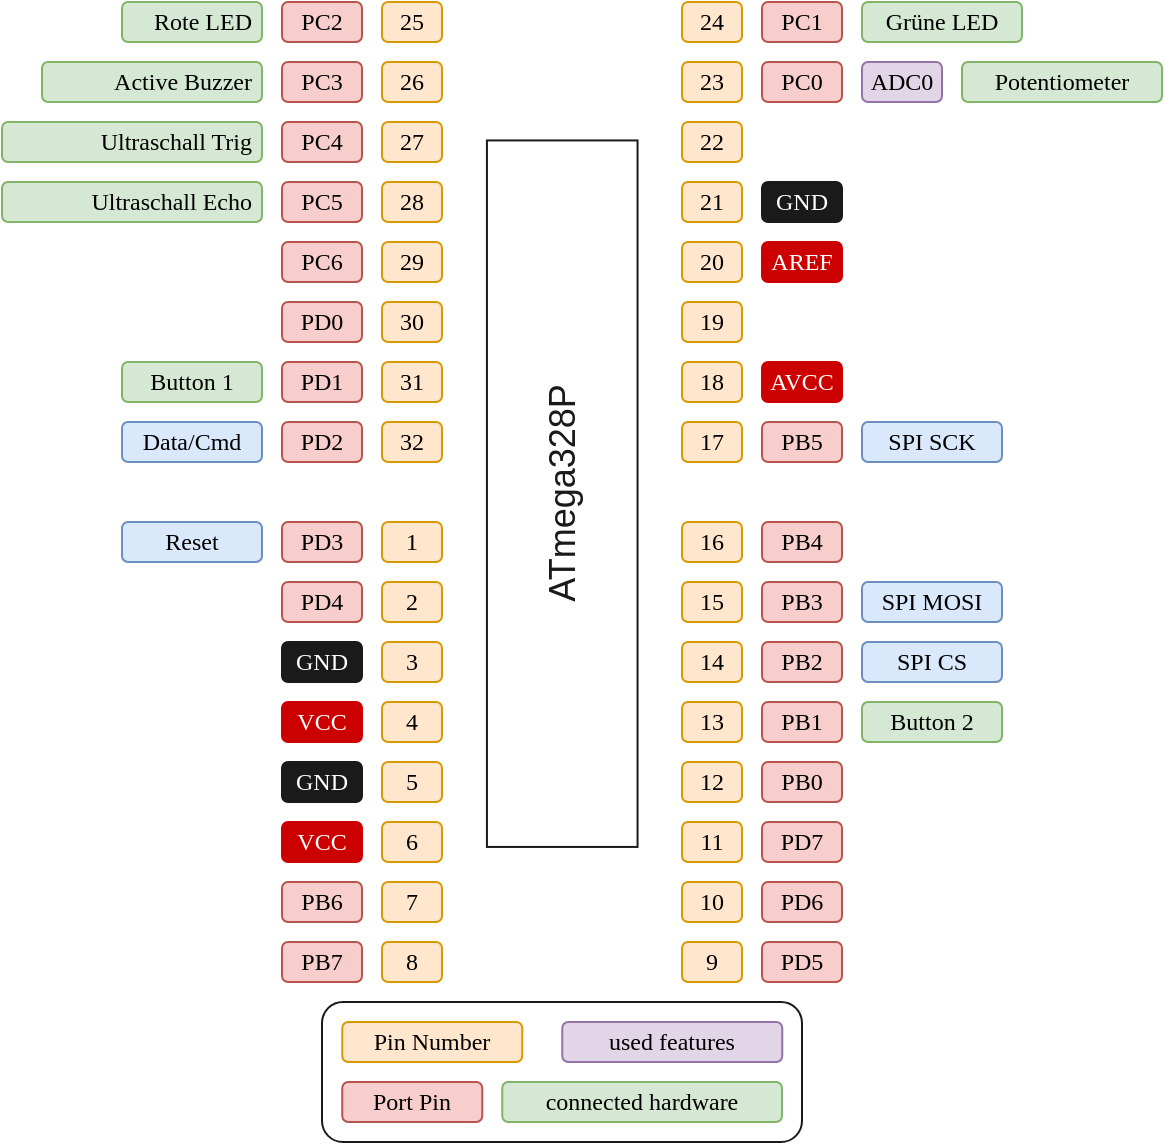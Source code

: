 <mxfile version="20.0.3" type="device"><diagram id="p_iKqpJHJICXcMbtmbXr" name="Page-1"><mxGraphModel dx="1013" dy="79" grid="1" gridSize="10" guides="1" tooltips="1" connect="1" arrows="1" fold="1" page="1" pageScale="1" pageWidth="200" pageHeight="200" math="0" shadow="0"><root><mxCell id="0"/><mxCell id="1" parent="0"/><mxCell id="RSlE6vgjYXC08fpUi_gc-97" value="" style="rounded=1;whiteSpace=wrap;html=1;fontFamily=Helvetica;fontSize=18;fontColor=#1A1A1A;strokeColor=#1A1A1A;fillColor=#FFFFFF;" vertex="1" parent="1"><mxGeometry x="-20" y="900" width="240" height="70" as="geometry"/></mxCell><mxCell id="RSlE6vgjYXC08fpUi_gc-2" value="24" style="rounded=1;whiteSpace=wrap;html=1;fillColor=#ffe6cc;strokeColor=#d79b00;fontFamily=Roboto Mono;fontSource=https%3A%2F%2Ffonts.googleapis.com%2Fcss%3Ffamily%3DRoboto%2BMono;" vertex="1" parent="1"><mxGeometry x="160" y="400" width="30" height="20" as="geometry"/></mxCell><mxCell id="RSlE6vgjYXC08fpUi_gc-3" value="23" style="rounded=1;whiteSpace=wrap;html=1;fillColor=#ffe6cc;strokeColor=#d79b00;fontFamily=Roboto Mono;fontSource=https%3A%2F%2Ffonts.googleapis.com%2Fcss%3Ffamily%3DRoboto%2BMono;" vertex="1" parent="1"><mxGeometry x="160" y="430" width="30" height="20" as="geometry"/></mxCell><mxCell id="RSlE6vgjYXC08fpUi_gc-4" value="22" style="rounded=1;whiteSpace=wrap;html=1;fillColor=#ffe6cc;strokeColor=#d79b00;fontFamily=Roboto Mono;fontSource=https%3A%2F%2Ffonts.googleapis.com%2Fcss%3Ffamily%3DRoboto%2BMono;" vertex="1" parent="1"><mxGeometry x="160" y="460" width="30" height="20" as="geometry"/></mxCell><mxCell id="RSlE6vgjYXC08fpUi_gc-5" value="21" style="rounded=1;whiteSpace=wrap;html=1;fillColor=#ffe6cc;strokeColor=#d79b00;fontFamily=Roboto Mono;fontSource=https%3A%2F%2Ffonts.googleapis.com%2Fcss%3Ffamily%3DRoboto%2BMono;" vertex="1" parent="1"><mxGeometry x="160" y="490" width="30" height="20" as="geometry"/></mxCell><mxCell id="RSlE6vgjYXC08fpUi_gc-6" value="20" style="rounded=1;whiteSpace=wrap;html=1;fillColor=#ffe6cc;strokeColor=#d79b00;fontFamily=Roboto Mono;fontSource=https%3A%2F%2Ffonts.googleapis.com%2Fcss%3Ffamily%3DRoboto%2BMono;" vertex="1" parent="1"><mxGeometry x="160" y="520" width="30" height="20" as="geometry"/></mxCell><mxCell id="RSlE6vgjYXC08fpUi_gc-7" value="19" style="rounded=1;whiteSpace=wrap;html=1;fillColor=#ffe6cc;strokeColor=#d79b00;fontFamily=Roboto Mono;fontSource=https%3A%2F%2Ffonts.googleapis.com%2Fcss%3Ffamily%3DRoboto%2BMono;" vertex="1" parent="1"><mxGeometry x="160" y="550" width="30" height="20" as="geometry"/></mxCell><mxCell id="RSlE6vgjYXC08fpUi_gc-8" value="18" style="rounded=1;whiteSpace=wrap;html=1;fillColor=#ffe6cc;strokeColor=#d79b00;fontFamily=Roboto Mono;fontSource=https%3A%2F%2Ffonts.googleapis.com%2Fcss%3Ffamily%3DRoboto%2BMono;" vertex="1" parent="1"><mxGeometry x="160" y="580" width="30" height="20" as="geometry"/></mxCell><mxCell id="RSlE6vgjYXC08fpUi_gc-9" value="17" style="rounded=1;whiteSpace=wrap;html=1;fillColor=#ffe6cc;strokeColor=#d79b00;fontFamily=Roboto Mono;fontSource=https%3A%2F%2Ffonts.googleapis.com%2Fcss%3Ffamily%3DRoboto%2BMono;" vertex="1" parent="1"><mxGeometry x="160" y="610" width="30" height="20" as="geometry"/></mxCell><mxCell id="RSlE6vgjYXC08fpUi_gc-10" value="16" style="rounded=1;whiteSpace=wrap;html=1;fillColor=#ffe6cc;strokeColor=#d79b00;fontFamily=Roboto Mono;fontSource=https%3A%2F%2Ffonts.googleapis.com%2Fcss%3Ffamily%3DRoboto%2BMono;" vertex="1" parent="1"><mxGeometry x="160" y="660" width="30" height="20" as="geometry"/></mxCell><mxCell id="RSlE6vgjYXC08fpUi_gc-11" value="15" style="rounded=1;whiteSpace=wrap;html=1;fillColor=#ffe6cc;strokeColor=#d79b00;fontFamily=Roboto Mono;fontSource=https%3A%2F%2Ffonts.googleapis.com%2Fcss%3Ffamily%3DRoboto%2BMono;" vertex="1" parent="1"><mxGeometry x="160" y="690" width="30" height="20" as="geometry"/></mxCell><mxCell id="RSlE6vgjYXC08fpUi_gc-12" value="14" style="rounded=1;whiteSpace=wrap;html=1;fillColor=#ffe6cc;strokeColor=#d79b00;fontFamily=Roboto Mono;fontSource=https%3A%2F%2Ffonts.googleapis.com%2Fcss%3Ffamily%3DRoboto%2BMono;" vertex="1" parent="1"><mxGeometry x="160" y="720" width="30" height="20" as="geometry"/></mxCell><mxCell id="RSlE6vgjYXC08fpUi_gc-13" value="13" style="rounded=1;whiteSpace=wrap;html=1;fillColor=#ffe6cc;strokeColor=#d79b00;fontFamily=Roboto Mono;fontSource=https%3A%2F%2Ffonts.googleapis.com%2Fcss%3Ffamily%3DRoboto%2BMono;" vertex="1" parent="1"><mxGeometry x="160" y="750" width="30" height="20" as="geometry"/></mxCell><mxCell id="RSlE6vgjYXC08fpUi_gc-14" value="12" style="rounded=1;whiteSpace=wrap;html=1;fillColor=#ffe6cc;strokeColor=#d79b00;fontFamily=Roboto Mono;fontSource=https%3A%2F%2Ffonts.googleapis.com%2Fcss%3Ffamily%3DRoboto%2BMono;" vertex="1" parent="1"><mxGeometry x="160" y="780" width="30" height="20" as="geometry"/></mxCell><mxCell id="RSlE6vgjYXC08fpUi_gc-15" value="11" style="rounded=1;whiteSpace=wrap;html=1;fillColor=#ffe6cc;strokeColor=#d79b00;fontFamily=Roboto Mono;fontSource=https%3A%2F%2Ffonts.googleapis.com%2Fcss%3Ffamily%3DRoboto%2BMono;" vertex="1" parent="1"><mxGeometry x="160" y="810" width="30" height="20" as="geometry"/></mxCell><mxCell id="RSlE6vgjYXC08fpUi_gc-16" value="10" style="rounded=1;whiteSpace=wrap;html=1;fillColor=#ffe6cc;strokeColor=#d79b00;fontFamily=Roboto Mono;fontSource=https%3A%2F%2Ffonts.googleapis.com%2Fcss%3Ffamily%3DRoboto%2BMono;" vertex="1" parent="1"><mxGeometry x="160" y="840" width="30" height="20" as="geometry"/></mxCell><mxCell id="RSlE6vgjYXC08fpUi_gc-17" value="9" style="rounded=1;whiteSpace=wrap;html=1;fillColor=#ffe6cc;strokeColor=#d79b00;fontFamily=Roboto Mono;fontSource=https%3A%2F%2Ffonts.googleapis.com%2Fcss%3Ffamily%3DRoboto%2BMono;" vertex="1" parent="1"><mxGeometry x="160" y="870" width="30" height="20" as="geometry"/></mxCell><mxCell id="RSlE6vgjYXC08fpUi_gc-18" value="25" style="rounded=1;whiteSpace=wrap;html=1;fillColor=#ffe6cc;strokeColor=#d79b00;fontFamily=Roboto Mono;fontSource=https%3A%2F%2Ffonts.googleapis.com%2Fcss%3Ffamily%3DRoboto%2BMono;" vertex="1" parent="1"><mxGeometry x="10" y="400" width="30" height="20" as="geometry"/></mxCell><mxCell id="RSlE6vgjYXC08fpUi_gc-19" value="26" style="rounded=1;whiteSpace=wrap;html=1;fillColor=#ffe6cc;strokeColor=#d79b00;fontFamily=Roboto Mono;fontSource=https%3A%2F%2Ffonts.googleapis.com%2Fcss%3Ffamily%3DRoboto%2BMono;" vertex="1" parent="1"><mxGeometry x="10" y="430" width="30" height="20" as="geometry"/></mxCell><mxCell id="RSlE6vgjYXC08fpUi_gc-20" value="27" style="rounded=1;whiteSpace=wrap;html=1;fillColor=#ffe6cc;strokeColor=#d79b00;fontFamily=Roboto Mono;fontSource=https%3A%2F%2Ffonts.googleapis.com%2Fcss%3Ffamily%3DRoboto%2BMono;" vertex="1" parent="1"><mxGeometry x="10" y="460" width="30" height="20" as="geometry"/></mxCell><mxCell id="RSlE6vgjYXC08fpUi_gc-21" value="28" style="rounded=1;whiteSpace=wrap;html=1;fillColor=#ffe6cc;strokeColor=#d79b00;fontFamily=Roboto Mono;fontSource=https%3A%2F%2Ffonts.googleapis.com%2Fcss%3Ffamily%3DRoboto%2BMono;" vertex="1" parent="1"><mxGeometry x="10" y="490" width="30" height="20" as="geometry"/></mxCell><mxCell id="RSlE6vgjYXC08fpUi_gc-22" value="29" style="rounded=1;whiteSpace=wrap;html=1;fillColor=#ffe6cc;strokeColor=#d79b00;fontFamily=Roboto Mono;fontSource=https%3A%2F%2Ffonts.googleapis.com%2Fcss%3Ffamily%3DRoboto%2BMono;" vertex="1" parent="1"><mxGeometry x="10" y="520" width="30" height="20" as="geometry"/></mxCell><mxCell id="RSlE6vgjYXC08fpUi_gc-23" value="30" style="rounded=1;whiteSpace=wrap;html=1;fillColor=#ffe6cc;strokeColor=#d79b00;fontFamily=Roboto Mono;fontSource=https%3A%2F%2Ffonts.googleapis.com%2Fcss%3Ffamily%3DRoboto%2BMono;" vertex="1" parent="1"><mxGeometry x="10" y="550" width="30" height="20" as="geometry"/></mxCell><mxCell id="RSlE6vgjYXC08fpUi_gc-24" value="31" style="rounded=1;whiteSpace=wrap;html=1;fillColor=#ffe6cc;strokeColor=#d79b00;fontFamily=Roboto Mono;fontSource=https%3A%2F%2Ffonts.googleapis.com%2Fcss%3Ffamily%3DRoboto%2BMono;" vertex="1" parent="1"><mxGeometry x="10" y="580" width="30" height="20" as="geometry"/></mxCell><mxCell id="RSlE6vgjYXC08fpUi_gc-25" value="32" style="rounded=1;whiteSpace=wrap;html=1;fillColor=#ffe6cc;strokeColor=#d79b00;fontFamily=Roboto Mono;fontSource=https%3A%2F%2Ffonts.googleapis.com%2Fcss%3Ffamily%3DRoboto%2BMono;" vertex="1" parent="1"><mxGeometry x="10" y="610" width="30" height="20" as="geometry"/></mxCell><mxCell id="RSlE6vgjYXC08fpUi_gc-26" value="1" style="rounded=1;whiteSpace=wrap;html=1;fillColor=#ffe6cc;strokeColor=#d79b00;fontFamily=Roboto Mono;fontSource=https%3A%2F%2Ffonts.googleapis.com%2Fcss%3Ffamily%3DRoboto%2BMono;" vertex="1" parent="1"><mxGeometry x="10" y="660" width="30" height="20" as="geometry"/></mxCell><mxCell id="RSlE6vgjYXC08fpUi_gc-27" value="2" style="rounded=1;whiteSpace=wrap;html=1;fillColor=#ffe6cc;strokeColor=#d79b00;fontFamily=Roboto Mono;fontSource=https%3A%2F%2Ffonts.googleapis.com%2Fcss%3Ffamily%3DRoboto%2BMono;" vertex="1" parent="1"><mxGeometry x="10" y="690" width="30" height="20" as="geometry"/></mxCell><mxCell id="RSlE6vgjYXC08fpUi_gc-28" value="3" style="rounded=1;whiteSpace=wrap;html=1;fillColor=#ffe6cc;strokeColor=#d79b00;fontFamily=Roboto Mono;fontSource=https%3A%2F%2Ffonts.googleapis.com%2Fcss%3Ffamily%3DRoboto%2BMono;" vertex="1" parent="1"><mxGeometry x="10" y="720" width="30" height="20" as="geometry"/></mxCell><mxCell id="RSlE6vgjYXC08fpUi_gc-29" value="4" style="rounded=1;whiteSpace=wrap;html=1;fillColor=#ffe6cc;strokeColor=#d79b00;fontFamily=Roboto Mono;fontSource=https%3A%2F%2Ffonts.googleapis.com%2Fcss%3Ffamily%3DRoboto%2BMono;" vertex="1" parent="1"><mxGeometry x="10" y="750" width="30" height="20" as="geometry"/></mxCell><mxCell id="RSlE6vgjYXC08fpUi_gc-30" value="5" style="rounded=1;whiteSpace=wrap;html=1;fillColor=#ffe6cc;strokeColor=#d79b00;fontFamily=Roboto Mono;fontSource=https%3A%2F%2Ffonts.googleapis.com%2Fcss%3Ffamily%3DRoboto%2BMono;" vertex="1" parent="1"><mxGeometry x="10" y="780" width="30" height="20" as="geometry"/></mxCell><mxCell id="RSlE6vgjYXC08fpUi_gc-31" value="6" style="rounded=1;whiteSpace=wrap;html=1;fillColor=#ffe6cc;strokeColor=#d79b00;fontFamily=Roboto Mono;fontSource=https%3A%2F%2Ffonts.googleapis.com%2Fcss%3Ffamily%3DRoboto%2BMono;" vertex="1" parent="1"><mxGeometry x="10" y="810" width="30" height="20" as="geometry"/></mxCell><mxCell id="RSlE6vgjYXC08fpUi_gc-32" value="7" style="rounded=1;whiteSpace=wrap;html=1;fillColor=#ffe6cc;strokeColor=#d79b00;fontFamily=Roboto Mono;fontSource=https%3A%2F%2Ffonts.googleapis.com%2Fcss%3Ffamily%3DRoboto%2BMono;" vertex="1" parent="1"><mxGeometry x="10" y="840" width="30" height="20" as="geometry"/></mxCell><mxCell id="RSlE6vgjYXC08fpUi_gc-33" value="8" style="rounded=1;whiteSpace=wrap;html=1;fillColor=#ffe6cc;strokeColor=#d79b00;fontFamily=Roboto Mono;fontSource=https%3A%2F%2Ffonts.googleapis.com%2Fcss%3Ffamily%3DRoboto%2BMono;" vertex="1" parent="1"><mxGeometry x="10" y="870" width="30" height="20" as="geometry"/></mxCell><mxCell id="RSlE6vgjYXC08fpUi_gc-34" value="PC2" style="rounded=1;whiteSpace=wrap;html=1;fillColor=#f8cecc;strokeColor=#b85450;fontFamily=Roboto Mono;fontSource=https%3A%2F%2Ffonts.googleapis.com%2Fcss%3Ffamily%3DRoboto%2BMono;" vertex="1" parent="1"><mxGeometry x="-40" y="400" width="40" height="20" as="geometry"/></mxCell><mxCell id="RSlE6vgjYXC08fpUi_gc-35" value="PC3" style="rounded=1;whiteSpace=wrap;html=1;fillColor=#f8cecc;strokeColor=#b85450;fontFamily=Roboto Mono;fontSource=https%3A%2F%2Ffonts.googleapis.com%2Fcss%3Ffamily%3DRoboto%2BMono;" vertex="1" parent="1"><mxGeometry x="-40" y="430" width="40" height="20" as="geometry"/></mxCell><mxCell id="RSlE6vgjYXC08fpUi_gc-36" value="PC4" style="rounded=1;whiteSpace=wrap;html=1;fillColor=#f8cecc;strokeColor=#b85450;fontFamily=Roboto Mono;fontSource=https%3A%2F%2Ffonts.googleapis.com%2Fcss%3Ffamily%3DRoboto%2BMono;" vertex="1" parent="1"><mxGeometry x="-40" y="460" width="40" height="20" as="geometry"/></mxCell><mxCell id="RSlE6vgjYXC08fpUi_gc-37" value="PC5" style="rounded=1;whiteSpace=wrap;html=1;fillColor=#f8cecc;strokeColor=#b85450;fontFamily=Roboto Mono;fontSource=https%3A%2F%2Ffonts.googleapis.com%2Fcss%3Ffamily%3DRoboto%2BMono;" vertex="1" parent="1"><mxGeometry x="-40" y="490" width="40" height="20" as="geometry"/></mxCell><mxCell id="RSlE6vgjYXC08fpUi_gc-38" value="PC6" style="rounded=1;whiteSpace=wrap;html=1;fillColor=#f8cecc;strokeColor=#b85450;fontFamily=Roboto Mono;fontSource=https%3A%2F%2Ffonts.googleapis.com%2Fcss%3Ffamily%3DRoboto%2BMono;" vertex="1" parent="1"><mxGeometry x="-40" y="520" width="40" height="20" as="geometry"/></mxCell><mxCell id="RSlE6vgjYXC08fpUi_gc-39" value="PD0" style="rounded=1;whiteSpace=wrap;html=1;fillColor=#f8cecc;strokeColor=#b85450;fontFamily=Roboto Mono;fontSource=https%3A%2F%2Ffonts.googleapis.com%2Fcss%3Ffamily%3DRoboto%2BMono;" vertex="1" parent="1"><mxGeometry x="-40" y="550" width="40" height="20" as="geometry"/></mxCell><mxCell id="RSlE6vgjYXC08fpUi_gc-40" value="PD1" style="rounded=1;whiteSpace=wrap;html=1;fillColor=#f8cecc;strokeColor=#b85450;fontFamily=Roboto Mono;fontSource=https%3A%2F%2Ffonts.googleapis.com%2Fcss%3Ffamily%3DRoboto%2BMono;" vertex="1" parent="1"><mxGeometry x="-40" y="580" width="40" height="20" as="geometry"/></mxCell><mxCell id="RSlE6vgjYXC08fpUi_gc-41" value="PD2" style="rounded=1;whiteSpace=wrap;html=1;fillColor=#f8cecc;strokeColor=#b85450;fontFamily=Roboto Mono;fontSource=https%3A%2F%2Ffonts.googleapis.com%2Fcss%3Ffamily%3DRoboto%2BMono;" vertex="1" parent="1"><mxGeometry x="-40" y="610" width="40" height="20" as="geometry"/></mxCell><mxCell id="RSlE6vgjYXC08fpUi_gc-42" value="PD3" style="rounded=1;whiteSpace=wrap;html=1;fillColor=#f8cecc;strokeColor=#b85450;fontFamily=Roboto Mono;fontSource=https%3A%2F%2Ffonts.googleapis.com%2Fcss%3Ffamily%3DRoboto%2BMono;" vertex="1" parent="1"><mxGeometry x="-40" y="660" width="40" height="20" as="geometry"/></mxCell><mxCell id="RSlE6vgjYXC08fpUi_gc-43" value="PD4" style="rounded=1;whiteSpace=wrap;html=1;fillColor=#f8cecc;strokeColor=#b85450;fontFamily=Roboto Mono;fontSource=https%3A%2F%2Ffonts.googleapis.com%2Fcss%3Ffamily%3DRoboto%2BMono;" vertex="1" parent="1"><mxGeometry x="-40" y="690" width="40" height="20" as="geometry"/></mxCell><mxCell id="RSlE6vgjYXC08fpUi_gc-44" value="GND" style="rounded=1;whiteSpace=wrap;html=1;fillColor=#1A1A1A;strokeColor=#1A1A1A;fontFamily=Roboto Mono;fontSource=https%3A%2F%2Ffonts.googleapis.com%2Fcss%3Ffamily%3DRoboto%2BMono;fontColor=#FFFFFF;" vertex="1" parent="1"><mxGeometry x="-40" y="720" width="40" height="20" as="geometry"/></mxCell><mxCell id="RSlE6vgjYXC08fpUi_gc-45" value="GND" style="rounded=1;whiteSpace=wrap;html=1;fillColor=#1A1A1A;strokeColor=#1A1A1A;fontFamily=Roboto Mono;fontSource=https%3A%2F%2Ffonts.googleapis.com%2Fcss%3Ffamily%3DRoboto%2BMono;fontColor=#FFFFFF;" vertex="1" parent="1"><mxGeometry x="-40" y="780" width="40" height="20" as="geometry"/></mxCell><mxCell id="RSlE6vgjYXC08fpUi_gc-46" value="VCC" style="rounded=1;whiteSpace=wrap;html=1;fillColor=#CC0000;strokeColor=#CC0000;fontFamily=Roboto Mono;fontSource=https%3A%2F%2Ffonts.googleapis.com%2Fcss%3Ffamily%3DRoboto%2BMono;fontColor=#FFFFFF;" vertex="1" parent="1"><mxGeometry x="-40" y="750" width="40" height="20" as="geometry"/></mxCell><mxCell id="RSlE6vgjYXC08fpUi_gc-48" value="VCC" style="rounded=1;whiteSpace=wrap;html=1;fillColor=#CC0000;strokeColor=#CC0000;fontFamily=Roboto Mono;fontSource=https%3A%2F%2Ffonts.googleapis.com%2Fcss%3Ffamily%3DRoboto%2BMono;fontColor=#FFFFFF;" vertex="1" parent="1"><mxGeometry x="-40" y="810" width="40" height="20" as="geometry"/></mxCell><mxCell id="RSlE6vgjYXC08fpUi_gc-49" value="PB6" style="rounded=1;whiteSpace=wrap;html=1;fillColor=#f8cecc;strokeColor=#b85450;fontFamily=Roboto Mono;fontSource=https%3A%2F%2Ffonts.googleapis.com%2Fcss%3Ffamily%3DRoboto%2BMono;" vertex="1" parent="1"><mxGeometry x="-40" y="840" width="40" height="20" as="geometry"/></mxCell><mxCell id="RSlE6vgjYXC08fpUi_gc-50" value="PB7" style="rounded=1;whiteSpace=wrap;html=1;fillColor=#f8cecc;strokeColor=#b85450;fontFamily=Roboto Mono;fontSource=https%3A%2F%2Ffonts.googleapis.com%2Fcss%3Ffamily%3DRoboto%2BMono;" vertex="1" parent="1"><mxGeometry x="-40" y="870" width="40" height="20" as="geometry"/></mxCell><mxCell id="RSlE6vgjYXC08fpUi_gc-51" value="PC1" style="rounded=1;whiteSpace=wrap;html=1;fillColor=#f8cecc;strokeColor=#b85450;fontFamily=Roboto Mono;fontSource=https%3A%2F%2Ffonts.googleapis.com%2Fcss%3Ffamily%3DRoboto%2BMono;" vertex="1" parent="1"><mxGeometry x="200" y="400" width="40" height="20" as="geometry"/></mxCell><mxCell id="RSlE6vgjYXC08fpUi_gc-52" value="PC0" style="rounded=1;whiteSpace=wrap;html=1;fillColor=#f8cecc;strokeColor=#b85450;fontFamily=Roboto Mono;fontSource=https%3A%2F%2Ffonts.googleapis.com%2Fcss%3Ffamily%3DRoboto%2BMono;" vertex="1" parent="1"><mxGeometry x="200" y="430" width="40" height="20" as="geometry"/></mxCell><mxCell id="RSlE6vgjYXC08fpUi_gc-53" value="GND" style="rounded=1;whiteSpace=wrap;html=1;fillColor=#1A1A1A;strokeColor=#1A1A1A;fontFamily=Roboto Mono;fontSource=https%3A%2F%2Ffonts.googleapis.com%2Fcss%3Ffamily%3DRoboto%2BMono;fontColor=#FFFFFF;" vertex="1" parent="1"><mxGeometry x="200" y="490" width="40" height="20" as="geometry"/></mxCell><mxCell id="RSlE6vgjYXC08fpUi_gc-56" value="PB5" style="rounded=1;whiteSpace=wrap;html=1;fillColor=#f8cecc;strokeColor=#b85450;fontFamily=Roboto Mono;fontSource=https%3A%2F%2Ffonts.googleapis.com%2Fcss%3Ffamily%3DRoboto%2BMono;" vertex="1" parent="1"><mxGeometry x="200" y="610" width="40" height="20" as="geometry"/></mxCell><mxCell id="RSlE6vgjYXC08fpUi_gc-57" value="PB4" style="rounded=1;whiteSpace=wrap;html=1;fillColor=#f8cecc;strokeColor=#b85450;fontFamily=Roboto Mono;fontSource=https%3A%2F%2Ffonts.googleapis.com%2Fcss%3Ffamily%3DRoboto%2BMono;" vertex="1" parent="1"><mxGeometry x="200" y="660" width="40" height="20" as="geometry"/></mxCell><mxCell id="RSlE6vgjYXC08fpUi_gc-58" value="PB3" style="rounded=1;whiteSpace=wrap;html=1;fillColor=#f8cecc;strokeColor=#b85450;fontFamily=Roboto Mono;fontSource=https%3A%2F%2Ffonts.googleapis.com%2Fcss%3Ffamily%3DRoboto%2BMono;" vertex="1" parent="1"><mxGeometry x="200" y="690" width="40" height="20" as="geometry"/></mxCell><mxCell id="RSlE6vgjYXC08fpUi_gc-59" value="PB2" style="rounded=1;whiteSpace=wrap;html=1;fillColor=#f8cecc;strokeColor=#b85450;fontFamily=Roboto Mono;fontSource=https%3A%2F%2Ffonts.googleapis.com%2Fcss%3Ffamily%3DRoboto%2BMono;" vertex="1" parent="1"><mxGeometry x="200" y="720" width="40" height="20" as="geometry"/></mxCell><mxCell id="RSlE6vgjYXC08fpUi_gc-60" value="PB1" style="rounded=1;whiteSpace=wrap;html=1;fillColor=#f8cecc;strokeColor=#b85450;fontFamily=Roboto Mono;fontSource=https%3A%2F%2Ffonts.googleapis.com%2Fcss%3Ffamily%3DRoboto%2BMono;" vertex="1" parent="1"><mxGeometry x="200" y="750" width="40" height="20" as="geometry"/></mxCell><mxCell id="RSlE6vgjYXC08fpUi_gc-61" value="PB0" style="rounded=1;whiteSpace=wrap;html=1;fillColor=#f8cecc;strokeColor=#b85450;fontFamily=Roboto Mono;fontSource=https%3A%2F%2Ffonts.googleapis.com%2Fcss%3Ffamily%3DRoboto%2BMono;" vertex="1" parent="1"><mxGeometry x="200" y="780" width="40" height="20" as="geometry"/></mxCell><mxCell id="RSlE6vgjYXC08fpUi_gc-62" value="PD7" style="rounded=1;whiteSpace=wrap;html=1;fillColor=#f8cecc;strokeColor=#b85450;fontFamily=Roboto Mono;fontSource=https%3A%2F%2Ffonts.googleapis.com%2Fcss%3Ffamily%3DRoboto%2BMono;" vertex="1" parent="1"><mxGeometry x="200" y="810" width="40" height="20" as="geometry"/></mxCell><mxCell id="RSlE6vgjYXC08fpUi_gc-63" value="PD6" style="rounded=1;whiteSpace=wrap;html=1;fillColor=#f8cecc;strokeColor=#b85450;fontFamily=Roboto Mono;fontSource=https%3A%2F%2Ffonts.googleapis.com%2Fcss%3Ffamily%3DRoboto%2BMono;" vertex="1" parent="1"><mxGeometry x="200" y="840" width="40" height="20" as="geometry"/></mxCell><mxCell id="RSlE6vgjYXC08fpUi_gc-64" value="PD5" style="rounded=1;whiteSpace=wrap;html=1;fillColor=#f8cecc;strokeColor=#b85450;fontFamily=Roboto Mono;fontSource=https%3A%2F%2Ffonts.googleapis.com%2Fcss%3Ffamily%3DRoboto%2BMono;" vertex="1" parent="1"><mxGeometry x="200" y="870" width="40" height="20" as="geometry"/></mxCell><mxCell id="RSlE6vgjYXC08fpUi_gc-65" value="AREF" style="rounded=1;whiteSpace=wrap;html=1;fillColor=#CC0000;strokeColor=#CC0000;fontFamily=Roboto Mono;fontSource=https%3A%2F%2Ffonts.googleapis.com%2Fcss%3Ffamily%3DRoboto%2BMono;fontColor=#FFFFFF;" vertex="1" parent="1"><mxGeometry x="200" y="520" width="40" height="20" as="geometry"/></mxCell><mxCell id="RSlE6vgjYXC08fpUi_gc-66" value="AVCC" style="rounded=1;whiteSpace=wrap;html=1;fillColor=#CC0000;strokeColor=#CC0000;fontFamily=Roboto Mono;fontSource=https%3A%2F%2Ffonts.googleapis.com%2Fcss%3Ffamily%3DRoboto%2BMono;fontColor=#FFFFFF;" vertex="1" parent="1"><mxGeometry x="200" y="580" width="40" height="20" as="geometry"/></mxCell><mxCell id="RSlE6vgjYXC08fpUi_gc-67" value="Pin Number" style="rounded=1;whiteSpace=wrap;html=1;fillColor=#ffe6cc;strokeColor=#d79b00;fontFamily=Roboto Mono;fontSource=https%3A%2F%2Ffonts.googleapis.com%2Fcss%3Ffamily%3DRoboto%2BMono;" vertex="1" parent="1"><mxGeometry x="-9.87" y="910" width="90" height="20" as="geometry"/></mxCell><mxCell id="RSlE6vgjYXC08fpUi_gc-68" value="Port Pin" style="rounded=1;whiteSpace=wrap;html=1;fillColor=#f8cecc;strokeColor=#b85450;fontFamily=Roboto Mono;fontSource=https%3A%2F%2Ffonts.googleapis.com%2Fcss%3Ffamily%3DRoboto%2BMono;" vertex="1" parent="1"><mxGeometry x="-9.87" y="940" width="70" height="20" as="geometry"/></mxCell><mxCell id="RSlE6vgjYXC08fpUi_gc-83" value="&lt;font style=&quot;font-size: 18px;&quot;&gt;ATmega328P&lt;/font&gt;" style="rounded=0;whiteSpace=wrap;html=1;fontFamily=Helvetica;fontSize=10;fontColor=#1A1A1A;strokeColor=#1A1A1A;fillColor=#FFFFFF;rotation=-90;" vertex="1" parent="1"><mxGeometry x="-76.5" y="608.19" width="353.25" height="75.31" as="geometry"/></mxCell><mxCell id="RSlE6vgjYXC08fpUi_gc-93" value="ADC0" style="rounded=1;whiteSpace=wrap;html=1;fillColor=#e1d5e7;strokeColor=#9673a6;fontFamily=Roboto Mono;fontSource=https%3A%2F%2Ffonts.googleapis.com%2Fcss%3Ffamily%3DRoboto%2BMono;" vertex="1" parent="1"><mxGeometry x="250" y="430" width="40" height="20" as="geometry"/></mxCell><mxCell id="RSlE6vgjYXC08fpUi_gc-94" value="used features" style="rounded=1;whiteSpace=wrap;html=1;fillColor=#e1d5e7;strokeColor=#9673a6;fontFamily=Roboto Mono;fontSource=https%3A%2F%2Ffonts.googleapis.com%2Fcss%3Ffamily%3DRoboto%2BMono;" vertex="1" parent="1"><mxGeometry x="100.13" y="910" width="110" height="20" as="geometry"/></mxCell><mxCell id="RSlE6vgjYXC08fpUi_gc-95" value="Potentiometer" style="rounded=1;whiteSpace=wrap;html=1;fillColor=#d5e8d4;strokeColor=#82b366;fontFamily=Roboto Mono;fontSource=https%3A%2F%2Ffonts.googleapis.com%2Fcss%3Ffamily%3DRoboto%2BMono;" vertex="1" parent="1"><mxGeometry x="300" y="430" width="100" height="20" as="geometry"/></mxCell><mxCell id="RSlE6vgjYXC08fpUi_gc-96" value="connected hardware" style="rounded=1;whiteSpace=wrap;html=1;fillColor=#d5e8d4;strokeColor=#82b366;fontFamily=Roboto Mono;fontSource=https%3A%2F%2Ffonts.googleapis.com%2Fcss%3Ffamily%3DRoboto%2BMono;" vertex="1" parent="1"><mxGeometry x="70.13" y="940" width="139.87" height="20" as="geometry"/></mxCell><mxCell id="RSlE6vgjYXC08fpUi_gc-98" value="Grüne LED" style="rounded=1;whiteSpace=wrap;html=1;fillColor=#d5e8d4;strokeColor=#82b366;fontFamily=Roboto Mono;fontSource=https%3A%2F%2Ffonts.googleapis.com%2Fcss%3Ffamily%3DRoboto%2BMono;" vertex="1" parent="1"><mxGeometry x="250" y="400" width="80" height="20" as="geometry"/></mxCell><mxCell id="RSlE6vgjYXC08fpUi_gc-99" value="SPI SCK" style="rounded=1;whiteSpace=wrap;html=1;fillColor=#dae8fc;strokeColor=#6c8ebf;fontFamily=Roboto Mono;fontSource=https%3A%2F%2Ffonts.googleapis.com%2Fcss%3Ffamily%3DRoboto%2BMono;" vertex="1" parent="1"><mxGeometry x="250" y="610" width="70" height="20" as="geometry"/></mxCell><mxCell id="RSlE6vgjYXC08fpUi_gc-100" value="SPI MOSI" style="rounded=1;whiteSpace=wrap;html=1;fillColor=#dae8fc;strokeColor=#6c8ebf;fontFamily=Roboto Mono;fontSource=https%3A%2F%2Ffonts.googleapis.com%2Fcss%3Ffamily%3DRoboto%2BMono;" vertex="1" parent="1"><mxGeometry x="250" y="690" width="70" height="20" as="geometry"/></mxCell><mxCell id="RSlE6vgjYXC08fpUi_gc-101" value="Button 2" style="rounded=1;whiteSpace=wrap;html=1;fillColor=#d5e8d4;strokeColor=#82b366;fontFamily=Roboto Mono;fontSource=https%3A%2F%2Ffonts.googleapis.com%2Fcss%3Ffamily%3DRoboto%2BMono;" vertex="1" parent="1"><mxGeometry x="250" y="750" width="70" height="20" as="geometry"/></mxCell><mxCell id="RSlE6vgjYXC08fpUi_gc-103" value="SPI CS" style="rounded=1;whiteSpace=wrap;html=1;fillColor=#dae8fc;strokeColor=#6c8ebf;fontFamily=Roboto Mono;fontSource=https%3A%2F%2Ffonts.googleapis.com%2Fcss%3Ffamily%3DRoboto%2BMono;" vertex="1" parent="1"><mxGeometry x="250" y="720" width="70" height="20" as="geometry"/></mxCell><mxCell id="RSlE6vgjYXC08fpUi_gc-104" value="Button 1" style="rounded=1;whiteSpace=wrap;html=1;fillColor=#d5e8d4;strokeColor=#82b366;fontFamily=Roboto Mono;fontSource=https%3A%2F%2Ffonts.googleapis.com%2Fcss%3Ffamily%3DRoboto%2BMono;" vertex="1" parent="1"><mxGeometry x="-120" y="580" width="70" height="20" as="geometry"/></mxCell><mxCell id="RSlE6vgjYXC08fpUi_gc-105" value="Ultraschall Echo&amp;nbsp;" style="rounded=1;whiteSpace=wrap;html=1;fillColor=#d5e8d4;strokeColor=#82b366;fontFamily=Roboto Mono;fontSource=https%3A%2F%2Ffonts.googleapis.com%2Fcss%3Ffamily%3DRoboto%2BMono;align=right;" vertex="1" parent="1"><mxGeometry x="-180" y="490" width="130" height="20" as="geometry"/></mxCell><mxCell id="RSlE6vgjYXC08fpUi_gc-106" value="Ultraschall Trig&amp;nbsp;" style="rounded=1;whiteSpace=wrap;html=1;fillColor=#d5e8d4;strokeColor=#82b366;fontFamily=Roboto Mono;fontSource=https%3A%2F%2Ffonts.googleapis.com%2Fcss%3Ffamily%3DRoboto%2BMono;align=right;" vertex="1" parent="1"><mxGeometry x="-180" y="460" width="130" height="20" as="geometry"/></mxCell><mxCell id="RSlE6vgjYXC08fpUi_gc-107" value="Active Buzzer&amp;nbsp;" style="rounded=1;whiteSpace=wrap;html=1;fillColor=#d5e8d4;strokeColor=#82b366;fontFamily=Roboto Mono;fontSource=https%3A%2F%2Ffonts.googleapis.com%2Fcss%3Ffamily%3DRoboto%2BMono;align=right;" vertex="1" parent="1"><mxGeometry x="-160" y="430" width="110" height="20" as="geometry"/></mxCell><mxCell id="RSlE6vgjYXC08fpUi_gc-108" value="Rote LED&amp;nbsp;" style="rounded=1;whiteSpace=wrap;html=1;fillColor=#d5e8d4;strokeColor=#82b366;fontFamily=Roboto Mono;fontSource=https%3A%2F%2Ffonts.googleapis.com%2Fcss%3Ffamily%3DRoboto%2BMono;align=right;" vertex="1" parent="1"><mxGeometry x="-120" y="400" width="70" height="20" as="geometry"/></mxCell><mxCell id="RSlE6vgjYXC08fpUi_gc-109" value="Data/Cmd" style="rounded=1;whiteSpace=wrap;html=1;fillColor=#dae8fc;strokeColor=#6c8ebf;fontFamily=Roboto Mono;fontSource=https%3A%2F%2Ffonts.googleapis.com%2Fcss%3Ffamily%3DRoboto%2BMono;" vertex="1" parent="1"><mxGeometry x="-120" y="610" width="70" height="20" as="geometry"/></mxCell><mxCell id="RSlE6vgjYXC08fpUi_gc-110" value="Reset" style="rounded=1;whiteSpace=wrap;html=1;fillColor=#dae8fc;strokeColor=#6c8ebf;fontFamily=Roboto Mono;fontSource=https%3A%2F%2Ffonts.googleapis.com%2Fcss%3Ffamily%3DRoboto%2BMono;" vertex="1" parent="1"><mxGeometry x="-120" y="660" width="70" height="20" as="geometry"/></mxCell></root></mxGraphModel></diagram></mxfile>
